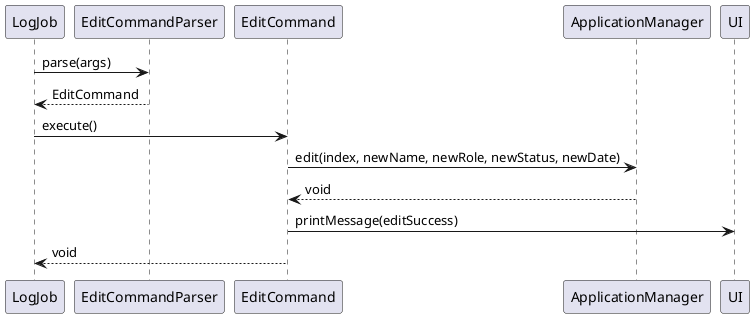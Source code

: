 @startuml

participant LogJob
participant EditCommandParser
participant EditCommand
participant ApplicationManager
participant UI

LogJob -> EditCommandParser: parse(args)
EditCommandParser --> LogJob: EditCommand
LogJob -> EditCommand: execute()
EditCommand -> ApplicationManager: edit(index, newName, newRole, newStatus, newDate)
ApplicationManager --> EditCommand: void
EditCommand -> UI: printMessage(editSuccess)
EditCommand --> LogJob: void

@enduml